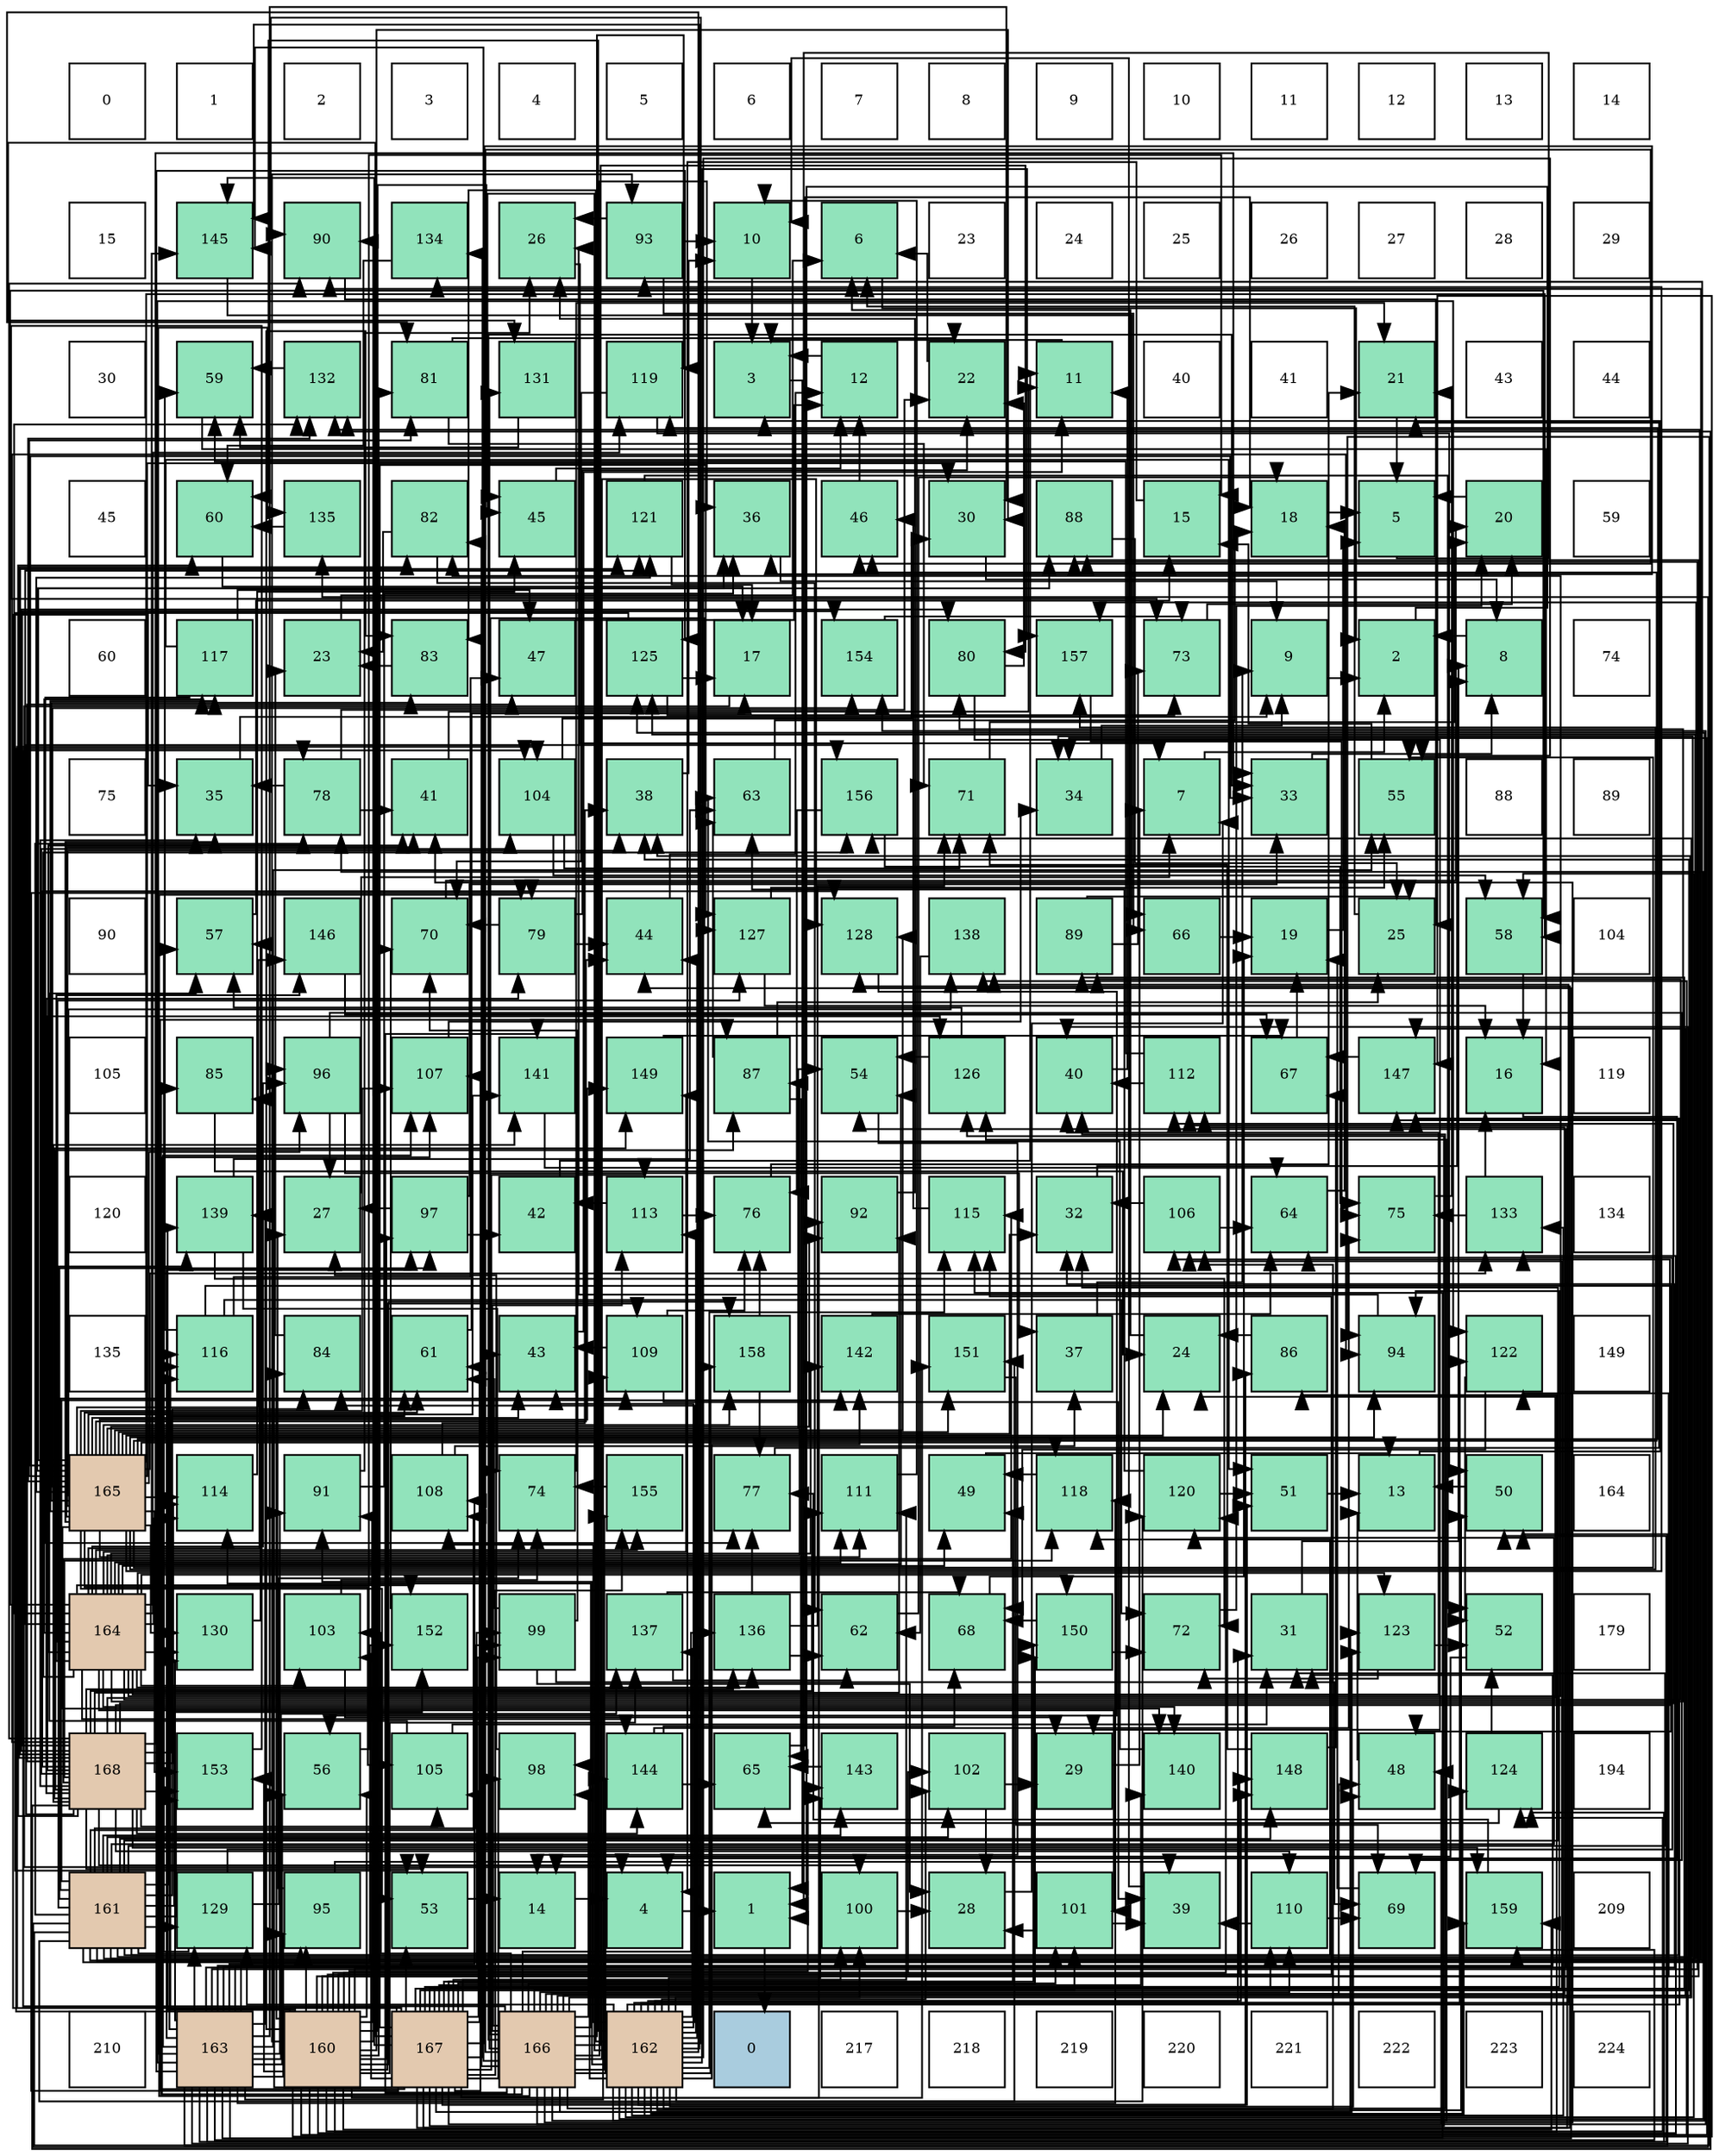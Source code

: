 digraph layout{
 rankdir=TB;
 splines=ortho;
 node [style=filled shape=square fixedsize=true width=0.6];
0[label="0", fontsize=8, fillcolor="#ffffff"];
1[label="1", fontsize=8, fillcolor="#ffffff"];
2[label="2", fontsize=8, fillcolor="#ffffff"];
3[label="3", fontsize=8, fillcolor="#ffffff"];
4[label="4", fontsize=8, fillcolor="#ffffff"];
5[label="5", fontsize=8, fillcolor="#ffffff"];
6[label="6", fontsize=8, fillcolor="#ffffff"];
7[label="7", fontsize=8, fillcolor="#ffffff"];
8[label="8", fontsize=8, fillcolor="#ffffff"];
9[label="9", fontsize=8, fillcolor="#ffffff"];
10[label="10", fontsize=8, fillcolor="#ffffff"];
11[label="11", fontsize=8, fillcolor="#ffffff"];
12[label="12", fontsize=8, fillcolor="#ffffff"];
13[label="13", fontsize=8, fillcolor="#ffffff"];
14[label="14", fontsize=8, fillcolor="#ffffff"];
15[label="15", fontsize=8, fillcolor="#ffffff"];
16[label="145", fontsize=8, fillcolor="#91e3bb"];
17[label="90", fontsize=8, fillcolor="#91e3bb"];
18[label="134", fontsize=8, fillcolor="#91e3bb"];
19[label="26", fontsize=8, fillcolor="#91e3bb"];
20[label="93", fontsize=8, fillcolor="#91e3bb"];
21[label="10", fontsize=8, fillcolor="#91e3bb"];
22[label="6", fontsize=8, fillcolor="#91e3bb"];
23[label="23", fontsize=8, fillcolor="#ffffff"];
24[label="24", fontsize=8, fillcolor="#ffffff"];
25[label="25", fontsize=8, fillcolor="#ffffff"];
26[label="26", fontsize=8, fillcolor="#ffffff"];
27[label="27", fontsize=8, fillcolor="#ffffff"];
28[label="28", fontsize=8, fillcolor="#ffffff"];
29[label="29", fontsize=8, fillcolor="#ffffff"];
30[label="30", fontsize=8, fillcolor="#ffffff"];
31[label="59", fontsize=8, fillcolor="#91e3bb"];
32[label="132", fontsize=8, fillcolor="#91e3bb"];
33[label="81", fontsize=8, fillcolor="#91e3bb"];
34[label="131", fontsize=8, fillcolor="#91e3bb"];
35[label="119", fontsize=8, fillcolor="#91e3bb"];
36[label="3", fontsize=8, fillcolor="#91e3bb"];
37[label="12", fontsize=8, fillcolor="#91e3bb"];
38[label="22", fontsize=8, fillcolor="#91e3bb"];
39[label="11", fontsize=8, fillcolor="#91e3bb"];
40[label="40", fontsize=8, fillcolor="#ffffff"];
41[label="41", fontsize=8, fillcolor="#ffffff"];
42[label="21", fontsize=8, fillcolor="#91e3bb"];
43[label="43", fontsize=8, fillcolor="#ffffff"];
44[label="44", fontsize=8, fillcolor="#ffffff"];
45[label="45", fontsize=8, fillcolor="#ffffff"];
46[label="60", fontsize=8, fillcolor="#91e3bb"];
47[label="135", fontsize=8, fillcolor="#91e3bb"];
48[label="82", fontsize=8, fillcolor="#91e3bb"];
49[label="45", fontsize=8, fillcolor="#91e3bb"];
50[label="121", fontsize=8, fillcolor="#91e3bb"];
51[label="36", fontsize=8, fillcolor="#91e3bb"];
52[label="46", fontsize=8, fillcolor="#91e3bb"];
53[label="30", fontsize=8, fillcolor="#91e3bb"];
54[label="88", fontsize=8, fillcolor="#91e3bb"];
55[label="15", fontsize=8, fillcolor="#91e3bb"];
56[label="18", fontsize=8, fillcolor="#91e3bb"];
57[label="5", fontsize=8, fillcolor="#91e3bb"];
58[label="20", fontsize=8, fillcolor="#91e3bb"];
59[label="59", fontsize=8, fillcolor="#ffffff"];
60[label="60", fontsize=8, fillcolor="#ffffff"];
61[label="117", fontsize=8, fillcolor="#91e3bb"];
62[label="23", fontsize=8, fillcolor="#91e3bb"];
63[label="83", fontsize=8, fillcolor="#91e3bb"];
64[label="47", fontsize=8, fillcolor="#91e3bb"];
65[label="125", fontsize=8, fillcolor="#91e3bb"];
66[label="17", fontsize=8, fillcolor="#91e3bb"];
67[label="154", fontsize=8, fillcolor="#91e3bb"];
68[label="80", fontsize=8, fillcolor="#91e3bb"];
69[label="157", fontsize=8, fillcolor="#91e3bb"];
70[label="73", fontsize=8, fillcolor="#91e3bb"];
71[label="9", fontsize=8, fillcolor="#91e3bb"];
72[label="2", fontsize=8, fillcolor="#91e3bb"];
73[label="8", fontsize=8, fillcolor="#91e3bb"];
74[label="74", fontsize=8, fillcolor="#ffffff"];
75[label="75", fontsize=8, fillcolor="#ffffff"];
76[label="35", fontsize=8, fillcolor="#91e3bb"];
77[label="78", fontsize=8, fillcolor="#91e3bb"];
78[label="41", fontsize=8, fillcolor="#91e3bb"];
79[label="104", fontsize=8, fillcolor="#91e3bb"];
80[label="38", fontsize=8, fillcolor="#91e3bb"];
81[label="63", fontsize=8, fillcolor="#91e3bb"];
82[label="156", fontsize=8, fillcolor="#91e3bb"];
83[label="71", fontsize=8, fillcolor="#91e3bb"];
84[label="34", fontsize=8, fillcolor="#91e3bb"];
85[label="7", fontsize=8, fillcolor="#91e3bb"];
86[label="33", fontsize=8, fillcolor="#91e3bb"];
87[label="55", fontsize=8, fillcolor="#91e3bb"];
88[label="88", fontsize=8, fillcolor="#ffffff"];
89[label="89", fontsize=8, fillcolor="#ffffff"];
90[label="90", fontsize=8, fillcolor="#ffffff"];
91[label="57", fontsize=8, fillcolor="#91e3bb"];
92[label="146", fontsize=8, fillcolor="#91e3bb"];
93[label="70", fontsize=8, fillcolor="#91e3bb"];
94[label="79", fontsize=8, fillcolor="#91e3bb"];
95[label="44", fontsize=8, fillcolor="#91e3bb"];
96[label="127", fontsize=8, fillcolor="#91e3bb"];
97[label="128", fontsize=8, fillcolor="#91e3bb"];
98[label="138", fontsize=8, fillcolor="#91e3bb"];
99[label="89", fontsize=8, fillcolor="#91e3bb"];
100[label="66", fontsize=8, fillcolor="#91e3bb"];
101[label="19", fontsize=8, fillcolor="#91e3bb"];
102[label="25", fontsize=8, fillcolor="#91e3bb"];
103[label="58", fontsize=8, fillcolor="#91e3bb"];
104[label="104", fontsize=8, fillcolor="#ffffff"];
105[label="105", fontsize=8, fillcolor="#ffffff"];
106[label="85", fontsize=8, fillcolor="#91e3bb"];
107[label="96", fontsize=8, fillcolor="#91e3bb"];
108[label="107", fontsize=8, fillcolor="#91e3bb"];
109[label="141", fontsize=8, fillcolor="#91e3bb"];
110[label="149", fontsize=8, fillcolor="#91e3bb"];
111[label="87", fontsize=8, fillcolor="#91e3bb"];
112[label="54", fontsize=8, fillcolor="#91e3bb"];
113[label="126", fontsize=8, fillcolor="#91e3bb"];
114[label="40", fontsize=8, fillcolor="#91e3bb"];
115[label="112", fontsize=8, fillcolor="#91e3bb"];
116[label="67", fontsize=8, fillcolor="#91e3bb"];
117[label="147", fontsize=8, fillcolor="#91e3bb"];
118[label="16", fontsize=8, fillcolor="#91e3bb"];
119[label="119", fontsize=8, fillcolor="#ffffff"];
120[label="120", fontsize=8, fillcolor="#ffffff"];
121[label="139", fontsize=8, fillcolor="#91e3bb"];
122[label="27", fontsize=8, fillcolor="#91e3bb"];
123[label="97", fontsize=8, fillcolor="#91e3bb"];
124[label="42", fontsize=8, fillcolor="#91e3bb"];
125[label="113", fontsize=8, fillcolor="#91e3bb"];
126[label="76", fontsize=8, fillcolor="#91e3bb"];
127[label="92", fontsize=8, fillcolor="#91e3bb"];
128[label="115", fontsize=8, fillcolor="#91e3bb"];
129[label="32", fontsize=8, fillcolor="#91e3bb"];
130[label="106", fontsize=8, fillcolor="#91e3bb"];
131[label="64", fontsize=8, fillcolor="#91e3bb"];
132[label="75", fontsize=8, fillcolor="#91e3bb"];
133[label="133", fontsize=8, fillcolor="#91e3bb"];
134[label="134", fontsize=8, fillcolor="#ffffff"];
135[label="135", fontsize=8, fillcolor="#ffffff"];
136[label="116", fontsize=8, fillcolor="#91e3bb"];
137[label="84", fontsize=8, fillcolor="#91e3bb"];
138[label="61", fontsize=8, fillcolor="#91e3bb"];
139[label="43", fontsize=8, fillcolor="#91e3bb"];
140[label="109", fontsize=8, fillcolor="#91e3bb"];
141[label="158", fontsize=8, fillcolor="#91e3bb"];
142[label="142", fontsize=8, fillcolor="#91e3bb"];
143[label="151", fontsize=8, fillcolor="#91e3bb"];
144[label="37", fontsize=8, fillcolor="#91e3bb"];
145[label="24", fontsize=8, fillcolor="#91e3bb"];
146[label="86", fontsize=8, fillcolor="#91e3bb"];
147[label="94", fontsize=8, fillcolor="#91e3bb"];
148[label="122", fontsize=8, fillcolor="#91e3bb"];
149[label="149", fontsize=8, fillcolor="#ffffff"];
150[label="165", fontsize=8, fillcolor="#e3c9af"];
151[label="114", fontsize=8, fillcolor="#91e3bb"];
152[label="91", fontsize=8, fillcolor="#91e3bb"];
153[label="108", fontsize=8, fillcolor="#91e3bb"];
154[label="74", fontsize=8, fillcolor="#91e3bb"];
155[label="155", fontsize=8, fillcolor="#91e3bb"];
156[label="77", fontsize=8, fillcolor="#91e3bb"];
157[label="111", fontsize=8, fillcolor="#91e3bb"];
158[label="49", fontsize=8, fillcolor="#91e3bb"];
159[label="118", fontsize=8, fillcolor="#91e3bb"];
160[label="120", fontsize=8, fillcolor="#91e3bb"];
161[label="51", fontsize=8, fillcolor="#91e3bb"];
162[label="13", fontsize=8, fillcolor="#91e3bb"];
163[label="50", fontsize=8, fillcolor="#91e3bb"];
164[label="164", fontsize=8, fillcolor="#ffffff"];
165[label="164", fontsize=8, fillcolor="#e3c9af"];
166[label="130", fontsize=8, fillcolor="#91e3bb"];
167[label="103", fontsize=8, fillcolor="#91e3bb"];
168[label="152", fontsize=8, fillcolor="#91e3bb"];
169[label="99", fontsize=8, fillcolor="#91e3bb"];
170[label="137", fontsize=8, fillcolor="#91e3bb"];
171[label="136", fontsize=8, fillcolor="#91e3bb"];
172[label="62", fontsize=8, fillcolor="#91e3bb"];
173[label="68", fontsize=8, fillcolor="#91e3bb"];
174[label="150", fontsize=8, fillcolor="#91e3bb"];
175[label="72", fontsize=8, fillcolor="#91e3bb"];
176[label="31", fontsize=8, fillcolor="#91e3bb"];
177[label="123", fontsize=8, fillcolor="#91e3bb"];
178[label="52", fontsize=8, fillcolor="#91e3bb"];
179[label="179", fontsize=8, fillcolor="#ffffff"];
180[label="168", fontsize=8, fillcolor="#e3c9af"];
181[label="153", fontsize=8, fillcolor="#91e3bb"];
182[label="56", fontsize=8, fillcolor="#91e3bb"];
183[label="105", fontsize=8, fillcolor="#91e3bb"];
184[label="98", fontsize=8, fillcolor="#91e3bb"];
185[label="144", fontsize=8, fillcolor="#91e3bb"];
186[label="65", fontsize=8, fillcolor="#91e3bb"];
187[label="143", fontsize=8, fillcolor="#91e3bb"];
188[label="102", fontsize=8, fillcolor="#91e3bb"];
189[label="29", fontsize=8, fillcolor="#91e3bb"];
190[label="140", fontsize=8, fillcolor="#91e3bb"];
191[label="148", fontsize=8, fillcolor="#91e3bb"];
192[label="48", fontsize=8, fillcolor="#91e3bb"];
193[label="124", fontsize=8, fillcolor="#91e3bb"];
194[label="194", fontsize=8, fillcolor="#ffffff"];
195[label="161", fontsize=8, fillcolor="#e3c9af"];
196[label="129", fontsize=8, fillcolor="#91e3bb"];
197[label="95", fontsize=8, fillcolor="#91e3bb"];
198[label="53", fontsize=8, fillcolor="#91e3bb"];
199[label="14", fontsize=8, fillcolor="#91e3bb"];
200[label="4", fontsize=8, fillcolor="#91e3bb"];
201[label="1", fontsize=8, fillcolor="#91e3bb"];
202[label="100", fontsize=8, fillcolor="#91e3bb"];
203[label="28", fontsize=8, fillcolor="#91e3bb"];
204[label="101", fontsize=8, fillcolor="#91e3bb"];
205[label="39", fontsize=8, fillcolor="#91e3bb"];
206[label="110", fontsize=8, fillcolor="#91e3bb"];
207[label="69", fontsize=8, fillcolor="#91e3bb"];
208[label="159", fontsize=8, fillcolor="#91e3bb"];
209[label="209", fontsize=8, fillcolor="#ffffff"];
210[label="210", fontsize=8, fillcolor="#ffffff"];
211[label="163", fontsize=8, fillcolor="#e3c9af"];
212[label="160", fontsize=8, fillcolor="#e3c9af"];
213[label="167", fontsize=8, fillcolor="#e3c9af"];
214[label="166", fontsize=8, fillcolor="#e3c9af"];
215[label="162", fontsize=8, fillcolor="#e3c9af"];
216[label="0", fontsize=8, fillcolor="#a9ccde"];
217[label="217", fontsize=8, fillcolor="#ffffff"];
218[label="218", fontsize=8, fillcolor="#ffffff"];
219[label="219", fontsize=8, fillcolor="#ffffff"];
220[label="220", fontsize=8, fillcolor="#ffffff"];
221[label="221", fontsize=8, fillcolor="#ffffff"];
222[label="222", fontsize=8, fillcolor="#ffffff"];
223[label="223", fontsize=8, fillcolor="#ffffff"];
224[label="224", fontsize=8, fillcolor="#ffffff"];
edge [constraint=false, style=vis];201 -> 216;
72 -> 201;
36 -> 201;
200 -> 201;
57 -> 201;
22 -> 72;
85 -> 72;
73 -> 72;
71 -> 72;
21 -> 36;
39 -> 36;
37 -> 36;
162 -> 36;
199 -> 200;
55 -> 200;
118 -> 200;
66 -> 200;
56 -> 57;
101 -> 57;
58 -> 57;
42 -> 57;
38 -> 22;
62 -> 22;
145 -> 22;
102 -> 22;
19 -> 85;
122 -> 85;
203 -> 85;
189 -> 85;
53 -> 73;
176 -> 73;
129 -> 73;
86 -> 73;
84 -> 71;
76 -> 71;
51 -> 71;
144 -> 71;
80 -> 21;
205 -> 21;
114 -> 39;
78 -> 39;
124 -> 39;
139 -> 39;
95 -> 37;
49 -> 37;
52 -> 37;
64 -> 37;
192 -> 162;
158 -> 162;
163 -> 162;
161 -> 162;
178 -> 199;
198 -> 199;
112 -> 199;
87 -> 55;
182 -> 55;
91 -> 55;
103 -> 118;
31 -> 118;
46 -> 66;
138 -> 66;
172 -> 56;
81 -> 56;
131 -> 56;
186 -> 56;
100 -> 101;
116 -> 101;
173 -> 101;
207 -> 101;
93 -> 58;
83 -> 58;
175 -> 58;
70 -> 58;
154 -> 42;
132 -> 42;
126 -> 42;
156 -> 42;
77 -> 38;
77 -> 76;
77 -> 78;
94 -> 38;
94 -> 95;
94 -> 93;
68 -> 38;
68 -> 189;
33 -> 38;
33 -> 83;
48 -> 62;
48 -> 172;
63 -> 62;
137 -> 62;
106 -> 145;
146 -> 145;
111 -> 102;
111 -> 81;
111 -> 186;
54 -> 102;
99 -> 102;
99 -> 70;
17 -> 102;
152 -> 19;
152 -> 51;
127 -> 19;
20 -> 21;
20 -> 19;
20 -> 100;
147 -> 19;
197 -> 122;
197 -> 205;
107 -> 122;
107 -> 144;
107 -> 207;
123 -> 122;
123 -> 86;
123 -> 124;
184 -> 122;
169 -> 203;
169 -> 138;
169 -> 207;
169 -> 93;
202 -> 203;
204 -> 203;
204 -> 205;
188 -> 203;
188 -> 189;
167 -> 189;
167 -> 154;
79 -> 53;
79 -> 103;
79 -> 83;
183 -> 176;
183 -> 91;
130 -> 129;
130 -> 131;
108 -> 84;
153 -> 144;
153 -> 80;
140 -> 205;
140 -> 139;
140 -> 126;
206 -> 205;
206 -> 207;
157 -> 21;
115 -> 114;
115 -> 31;
125 -> 124;
125 -> 126;
151 -> 49;
128 -> 52;
136 -> 64;
136 -> 192;
136 -> 31;
136 -> 175;
61 -> 64;
61 -> 161;
61 -> 156;
159 -> 158;
35 -> 163;
35 -> 93;
160 -> 161;
160 -> 81;
50 -> 66;
50 -> 178;
148 -> 178;
148 -> 173;
177 -> 178;
177 -> 175;
193 -> 178;
193 -> 186;
65 -> 66;
65 -> 198;
65 -> 70;
113 -> 112;
113 -> 91;
96 -> 118;
96 -> 87;
97 -> 182;
196 -> 91;
196 -> 131;
196 -> 154;
166 -> 91;
34 -> 31;
32 -> 31;
133 -> 118;
133 -> 132;
18 -> 46;
47 -> 46;
171 -> 172;
171 -> 83;
171 -> 156;
170 -> 172;
170 -> 173;
98 -> 172;
121 -> 81;
121 -> 175;
121 -> 154;
190 -> 81;
109 -> 131;
142 -> 131;
187 -> 186;
185 -> 186;
185 -> 173;
185 -> 132;
16 -> 100;
92 -> 116;
117 -> 116;
191 -> 116;
191 -> 83;
110 -> 116;
174 -> 173;
174 -> 175;
143 -> 207;
168 -> 93;
181 -> 70;
67 -> 70;
155 -> 154;
82 -> 132;
82 -> 126;
69 -> 132;
141 -> 126;
141 -> 156;
208 -> 156;
212 -> 53;
212 -> 84;
212 -> 49;
212 -> 182;
212 -> 33;
212 -> 63;
212 -> 137;
212 -> 146;
212 -> 54;
212 -> 17;
212 -> 152;
212 -> 20;
212 -> 197;
212 -> 123;
212 -> 169;
212 -> 188;
212 -> 140;
212 -> 128;
212 -> 136;
212 -> 160;
212 -> 148;
212 -> 193;
212 -> 133;
212 -> 170;
212 -> 98;
212 -> 121;
212 -> 187;
212 -> 117;
212 -> 191;
212 -> 143;
212 -> 181;
212 -> 141;
212 -> 208;
195 -> 176;
195 -> 129;
195 -> 84;
195 -> 163;
195 -> 77;
195 -> 137;
195 -> 17;
195 -> 20;
195 -> 197;
195 -> 123;
195 -> 169;
195 -> 188;
195 -> 153;
195 -> 140;
195 -> 136;
195 -> 159;
195 -> 160;
195 -> 65;
195 -> 196;
195 -> 32;
195 -> 47;
195 -> 121;
195 -> 142;
195 -> 187;
195 -> 117;
195 -> 191;
195 -> 143;
195 -> 168;
195 -> 181;
195 -> 69;
215 -> 176;
215 -> 114;
215 -> 139;
215 -> 95;
215 -> 49;
215 -> 192;
215 -> 163;
215 -> 87;
215 -> 103;
215 -> 46;
215 -> 77;
215 -> 33;
215 -> 63;
215 -> 137;
215 -> 146;
215 -> 17;
215 -> 152;
215 -> 184;
215 -> 202;
215 -> 188;
215 -> 153;
215 -> 125;
215 -> 128;
215 -> 160;
215 -> 148;
215 -> 193;
215 -> 65;
215 -> 196;
215 -> 133;
215 -> 170;
215 -> 98;
215 -> 142;
215 -> 187;
215 -> 16;
215 -> 117;
215 -> 191;
215 -> 69;
215 -> 141;
215 -> 208;
211 -> 53;
211 -> 176;
211 -> 129;
211 -> 114;
211 -> 95;
211 -> 163;
211 -> 112;
211 -> 87;
211 -> 182;
211 -> 77;
211 -> 54;
211 -> 152;
211 -> 147;
211 -> 197;
211 -> 123;
211 -> 169;
211 -> 108;
211 -> 153;
211 -> 140;
211 -> 128;
211 -> 136;
211 -> 159;
211 -> 148;
211 -> 193;
211 -> 65;
211 -> 196;
211 -> 166;
211 -> 47;
211 -> 170;
211 -> 121;
211 -> 168;
211 -> 208;
165 -> 114;
165 -> 78;
165 -> 158;
165 -> 112;
165 -> 103;
165 -> 68;
165 -> 48;
165 -> 106;
165 -> 111;
165 -> 99;
165 -> 107;
165 -> 204;
165 -> 167;
165 -> 157;
165 -> 151;
165 -> 61;
165 -> 35;
165 -> 50;
165 -> 177;
165 -> 96;
165 -> 166;
165 -> 32;
165 -> 171;
165 -> 190;
165 -> 142;
165 -> 185;
165 -> 16;
165 -> 92;
165 -> 110;
165 -> 174;
165 -> 168;
165 -> 155;
165 -> 82;
150 -> 145;
150 -> 53;
150 -> 129;
150 -> 86;
150 -> 76;
150 -> 51;
150 -> 80;
150 -> 78;
150 -> 139;
150 -> 95;
150 -> 52;
150 -> 198;
150 -> 112;
150 -> 87;
150 -> 103;
150 -> 138;
150 -> 33;
150 -> 63;
150 -> 54;
150 -> 127;
150 -> 147;
150 -> 107;
150 -> 183;
150 -> 108;
150 -> 157;
150 -> 151;
150 -> 61;
150 -> 159;
150 -> 35;
150 -> 50;
150 -> 97;
150 -> 166;
150 -> 32;
150 -> 133;
150 -> 18;
150 -> 98;
150 -> 190;
150 -> 109;
150 -> 92;
150 -> 110;
150 -> 143;
150 -> 181;
150 -> 67;
150 -> 69;
150 -> 141;
214 -> 86;
214 -> 51;
214 -> 80;
214 -> 78;
214 -> 139;
214 -> 52;
214 -> 192;
214 -> 94;
214 -> 68;
214 -> 48;
214 -> 106;
214 -> 184;
214 -> 204;
214 -> 167;
214 -> 79;
214 -> 130;
214 -> 108;
214 -> 206;
214 -> 115;
214 -> 125;
214 -> 151;
214 -> 35;
214 -> 177;
214 -> 113;
214 -> 96;
214 -> 97;
214 -> 34;
214 -> 171;
214 -> 109;
214 -> 185;
214 -> 16;
214 -> 117;
214 -> 174;
214 -> 67;
214 -> 155;
214 -> 82;
213 -> 76;
213 -> 51;
213 -> 80;
213 -> 192;
213 -> 158;
213 -> 161;
213 -> 198;
213 -> 138;
213 -> 94;
213 -> 111;
213 -> 99;
213 -> 127;
213 -> 147;
213 -> 107;
213 -> 184;
213 -> 202;
213 -> 204;
213 -> 167;
213 -> 79;
213 -> 183;
213 -> 130;
213 -> 108;
213 -> 206;
213 -> 157;
213 -> 115;
213 -> 125;
213 -> 177;
213 -> 113;
213 -> 96;
213 -> 97;
213 -> 34;
213 -> 18;
213 -> 190;
213 -> 16;
213 -> 174;
213 -> 155;
180 -> 145;
180 -> 86;
180 -> 76;
180 -> 64;
180 -> 198;
180 -> 46;
180 -> 138;
180 -> 94;
180 -> 68;
180 -> 48;
180 -> 111;
180 -> 17;
180 -> 127;
180 -> 147;
180 -> 202;
180 -> 79;
180 -> 183;
180 -> 130;
180 -> 206;
180 -> 157;
180 -> 115;
180 -> 151;
180 -> 128;
180 -> 159;
180 -> 50;
180 -> 113;
180 -> 97;
180 -> 32;
180 -> 171;
180 -> 109;
180 -> 185;
180 -> 110;
180 -> 181;
180 -> 67;
180 -> 82;
180 -> 208;
edge [constraint=true, style=invis];
0 -> 15 -> 30 -> 45 -> 60 -> 75 -> 90 -> 105 -> 120 -> 135 -> 150 -> 165 -> 180 -> 195 -> 210;
1 -> 16 -> 31 -> 46 -> 61 -> 76 -> 91 -> 106 -> 121 -> 136 -> 151 -> 166 -> 181 -> 196 -> 211;
2 -> 17 -> 32 -> 47 -> 62 -> 77 -> 92 -> 107 -> 122 -> 137 -> 152 -> 167 -> 182 -> 197 -> 212;
3 -> 18 -> 33 -> 48 -> 63 -> 78 -> 93 -> 108 -> 123 -> 138 -> 153 -> 168 -> 183 -> 198 -> 213;
4 -> 19 -> 34 -> 49 -> 64 -> 79 -> 94 -> 109 -> 124 -> 139 -> 154 -> 169 -> 184 -> 199 -> 214;
5 -> 20 -> 35 -> 50 -> 65 -> 80 -> 95 -> 110 -> 125 -> 140 -> 155 -> 170 -> 185 -> 200 -> 215;
6 -> 21 -> 36 -> 51 -> 66 -> 81 -> 96 -> 111 -> 126 -> 141 -> 156 -> 171 -> 186 -> 201 -> 216;
7 -> 22 -> 37 -> 52 -> 67 -> 82 -> 97 -> 112 -> 127 -> 142 -> 157 -> 172 -> 187 -> 202 -> 217;
8 -> 23 -> 38 -> 53 -> 68 -> 83 -> 98 -> 113 -> 128 -> 143 -> 158 -> 173 -> 188 -> 203 -> 218;
9 -> 24 -> 39 -> 54 -> 69 -> 84 -> 99 -> 114 -> 129 -> 144 -> 159 -> 174 -> 189 -> 204 -> 219;
10 -> 25 -> 40 -> 55 -> 70 -> 85 -> 100 -> 115 -> 130 -> 145 -> 160 -> 175 -> 190 -> 205 -> 220;
11 -> 26 -> 41 -> 56 -> 71 -> 86 -> 101 -> 116 -> 131 -> 146 -> 161 -> 176 -> 191 -> 206 -> 221;
12 -> 27 -> 42 -> 57 -> 72 -> 87 -> 102 -> 117 -> 132 -> 147 -> 162 -> 177 -> 192 -> 207 -> 222;
13 -> 28 -> 43 -> 58 -> 73 -> 88 -> 103 -> 118 -> 133 -> 148 -> 163 -> 178 -> 193 -> 208 -> 223;
14 -> 29 -> 44 -> 59 -> 74 -> 89 -> 104 -> 119 -> 134 -> 149 -> 164 -> 179 -> 194 -> 209 -> 224;
rank = same {0 -> 1 -> 2 -> 3 -> 4 -> 5 -> 6 -> 7 -> 8 -> 9 -> 10 -> 11 -> 12 -> 13 -> 14};
rank = same {15 -> 16 -> 17 -> 18 -> 19 -> 20 -> 21 -> 22 -> 23 -> 24 -> 25 -> 26 -> 27 -> 28 -> 29};
rank = same {30 -> 31 -> 32 -> 33 -> 34 -> 35 -> 36 -> 37 -> 38 -> 39 -> 40 -> 41 -> 42 -> 43 -> 44};
rank = same {45 -> 46 -> 47 -> 48 -> 49 -> 50 -> 51 -> 52 -> 53 -> 54 -> 55 -> 56 -> 57 -> 58 -> 59};
rank = same {60 -> 61 -> 62 -> 63 -> 64 -> 65 -> 66 -> 67 -> 68 -> 69 -> 70 -> 71 -> 72 -> 73 -> 74};
rank = same {75 -> 76 -> 77 -> 78 -> 79 -> 80 -> 81 -> 82 -> 83 -> 84 -> 85 -> 86 -> 87 -> 88 -> 89};
rank = same {90 -> 91 -> 92 -> 93 -> 94 -> 95 -> 96 -> 97 -> 98 -> 99 -> 100 -> 101 -> 102 -> 103 -> 104};
rank = same {105 -> 106 -> 107 -> 108 -> 109 -> 110 -> 111 -> 112 -> 113 -> 114 -> 115 -> 116 -> 117 -> 118 -> 119};
rank = same {120 -> 121 -> 122 -> 123 -> 124 -> 125 -> 126 -> 127 -> 128 -> 129 -> 130 -> 131 -> 132 -> 133 -> 134};
rank = same {135 -> 136 -> 137 -> 138 -> 139 -> 140 -> 141 -> 142 -> 143 -> 144 -> 145 -> 146 -> 147 -> 148 -> 149};
rank = same {150 -> 151 -> 152 -> 153 -> 154 -> 155 -> 156 -> 157 -> 158 -> 159 -> 160 -> 161 -> 162 -> 163 -> 164};
rank = same {165 -> 166 -> 167 -> 168 -> 169 -> 170 -> 171 -> 172 -> 173 -> 174 -> 175 -> 176 -> 177 -> 178 -> 179};
rank = same {180 -> 181 -> 182 -> 183 -> 184 -> 185 -> 186 -> 187 -> 188 -> 189 -> 190 -> 191 -> 192 -> 193 -> 194};
rank = same {195 -> 196 -> 197 -> 198 -> 199 -> 200 -> 201 -> 202 -> 203 -> 204 -> 205 -> 206 -> 207 -> 208 -> 209};
rank = same {210 -> 211 -> 212 -> 213 -> 214 -> 215 -> 216 -> 217 -> 218 -> 219 -> 220 -> 221 -> 222 -> 223 -> 224};
}